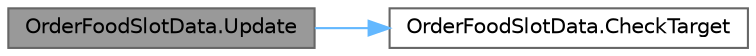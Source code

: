 digraph "OrderFoodSlotData.Update"
{
 // LATEX_PDF_SIZE
  bgcolor="transparent";
  edge [fontname=Helvetica,fontsize=10,labelfontname=Helvetica,labelfontsize=10];
  node [fontname=Helvetica,fontsize=10,shape=box,height=0.2,width=0.4];
  rankdir="LR";
  Node1 [id="Node000001",label="OrderFoodSlotData.Update",height=0.2,width=0.4,color="gray40", fillcolor="grey60", style="filled", fontcolor="black",tooltip=" "];
  Node1 -> Node2 [id="edge2_Node000001_Node000002",color="steelblue1",style="solid",tooltip=" "];
  Node2 [id="Node000002",label="OrderFoodSlotData.CheckTarget",height=0.2,width=0.4,color="grey40", fillcolor="white", style="filled",URL="$class_order_food_slot_data.html#af7bfe2b805399893eddebecdb9bc2cb5",tooltip=" "];
}
